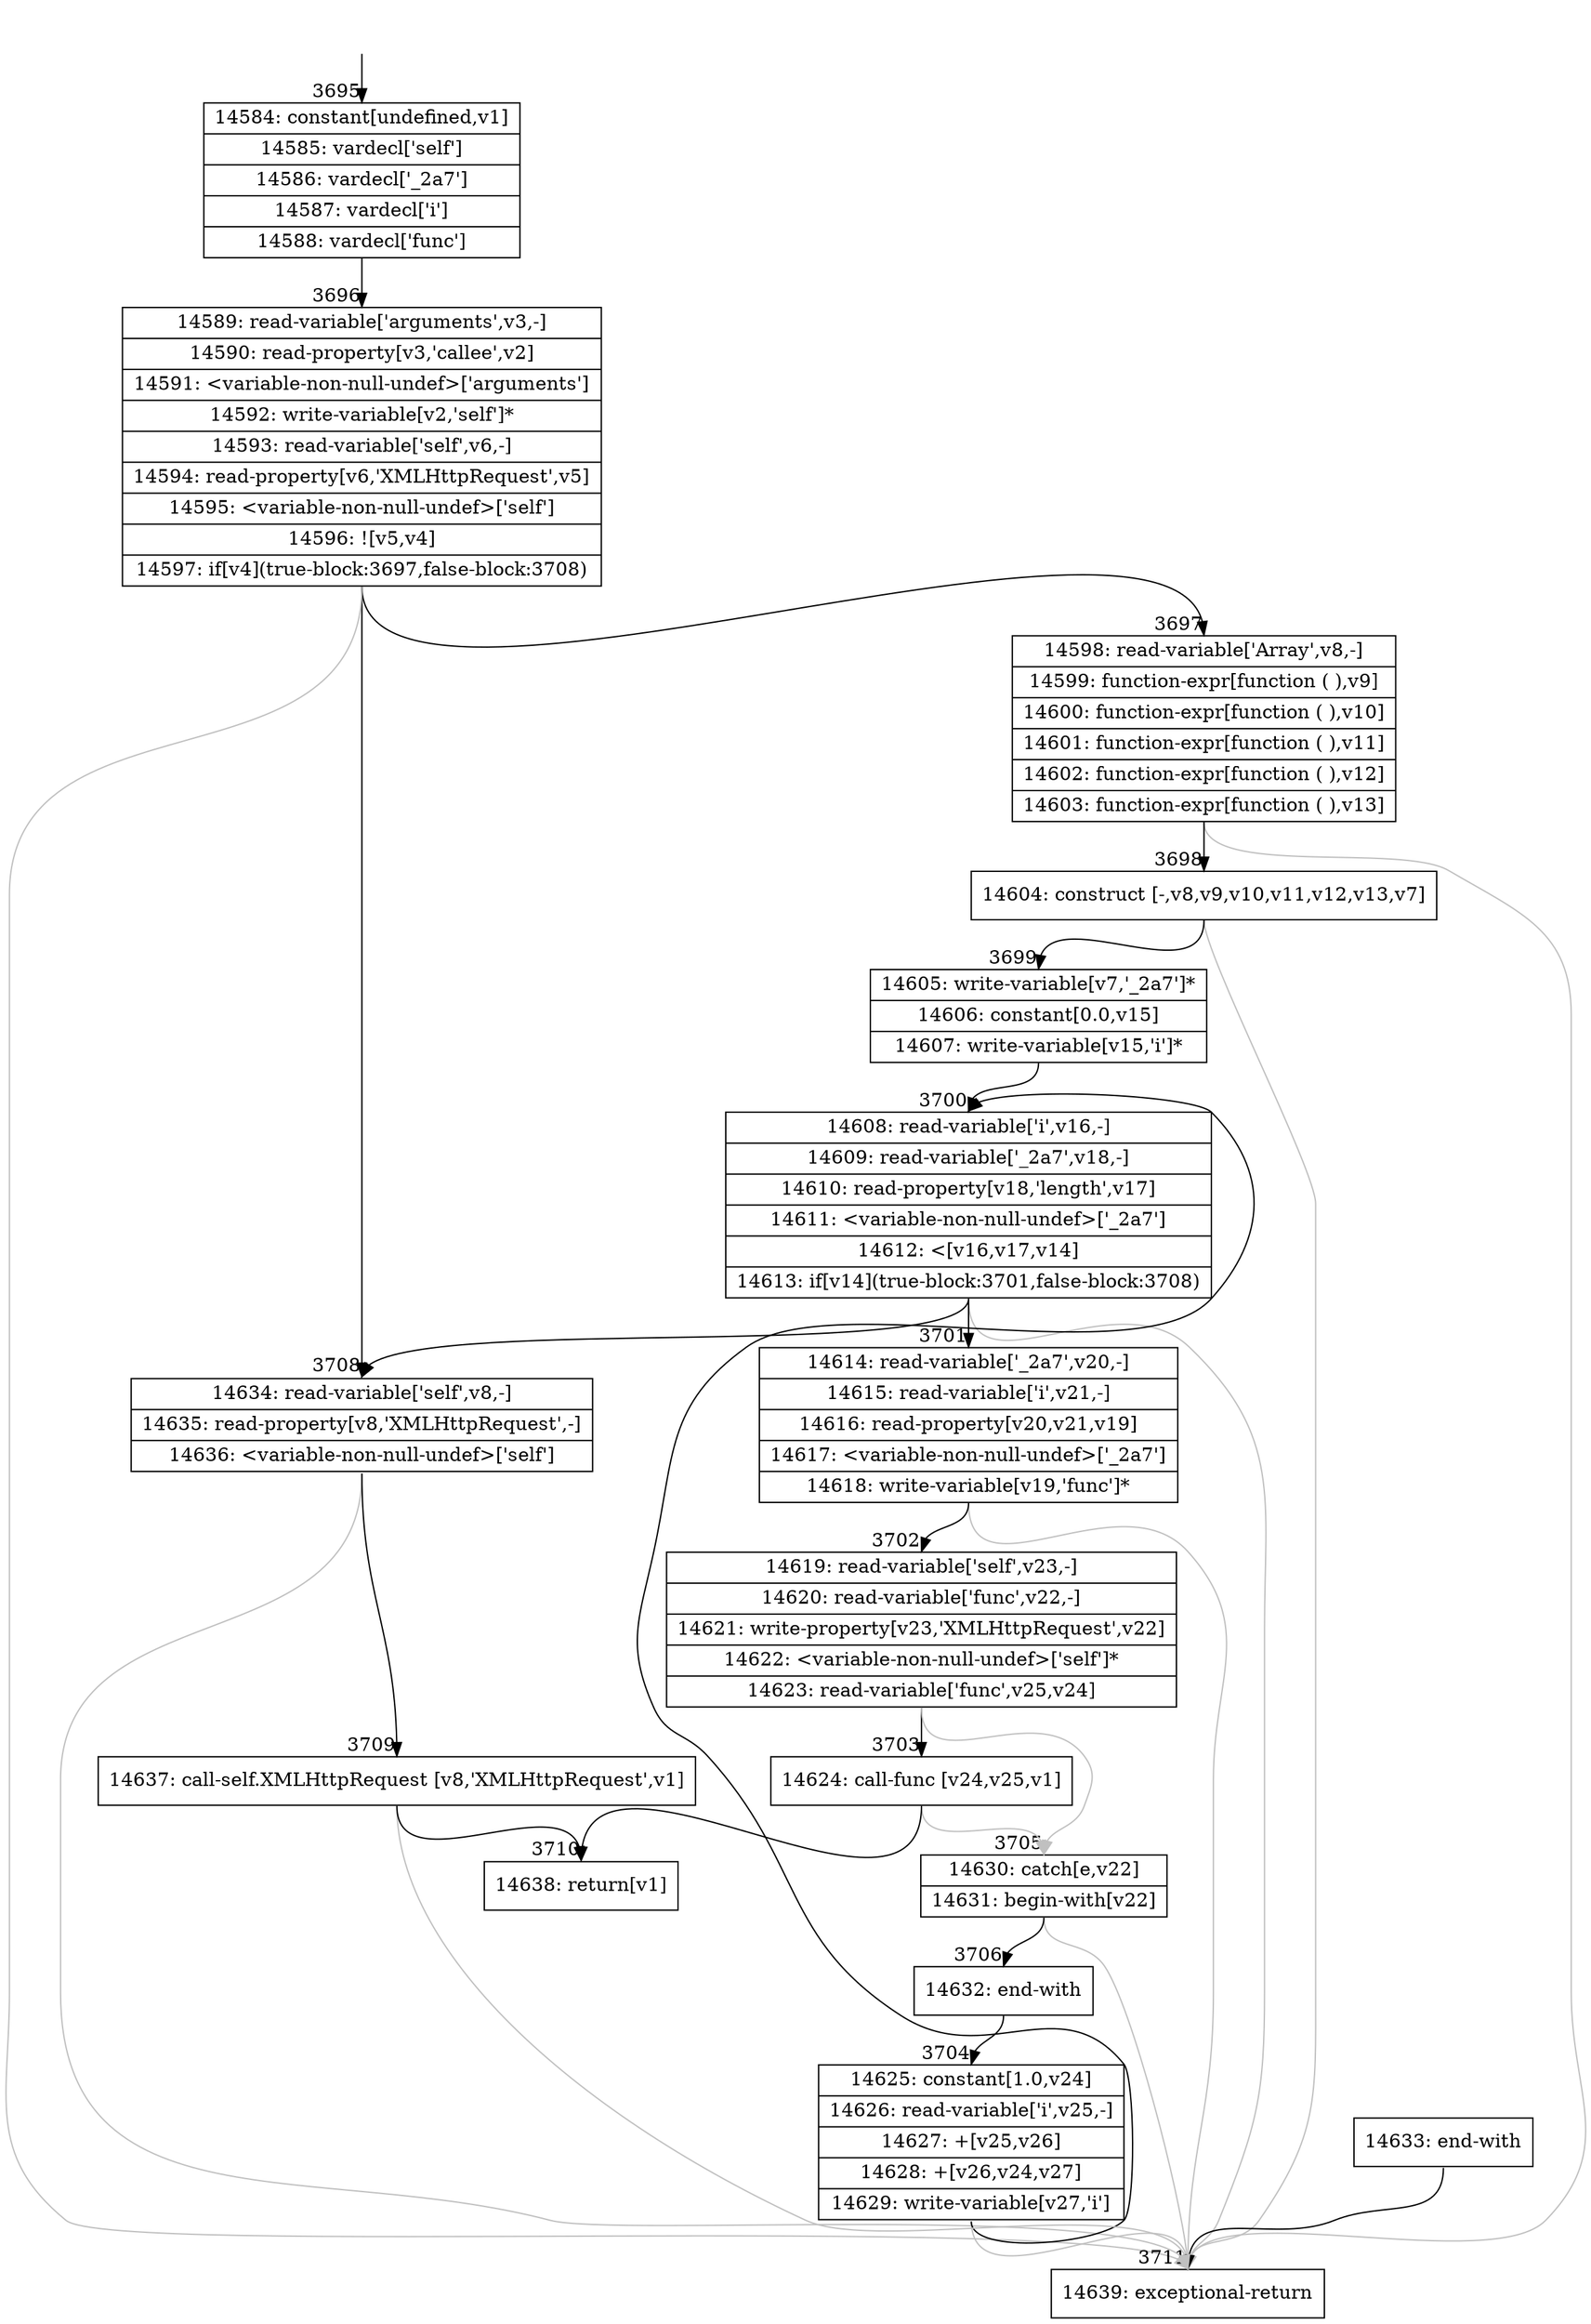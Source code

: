digraph {
rankdir="TD"
BB_entry277[shape=none,label=""];
BB_entry277 -> BB3695 [tailport=s, headport=n, headlabel="    3695"]
BB3695 [shape=record label="{14584: constant[undefined,v1]|14585: vardecl['self']|14586: vardecl['_2a7']|14587: vardecl['i']|14588: vardecl['func']}" ] 
BB3695 -> BB3696 [tailport=s, headport=n, headlabel="      3696"]
BB3696 [shape=record label="{14589: read-variable['arguments',v3,-]|14590: read-property[v3,'callee',v2]|14591: \<variable-non-null-undef\>['arguments']|14592: write-variable[v2,'self']*|14593: read-variable['self',v6,-]|14594: read-property[v6,'XMLHttpRequest',v5]|14595: \<variable-non-null-undef\>['self']|14596: ![v5,v4]|14597: if[v4](true-block:3697,false-block:3708)}" ] 
BB3696 -> BB3697 [tailport=s, headport=n, headlabel="      3697"]
BB3696 -> BB3708 [tailport=s, headport=n, headlabel="      3708"]
BB3696 -> BB3711 [tailport=s, headport=n, color=gray, headlabel="      3711"]
BB3697 [shape=record label="{14598: read-variable['Array',v8,-]|14599: function-expr[function ( ),v9]|14600: function-expr[function ( ),v10]|14601: function-expr[function ( ),v11]|14602: function-expr[function ( ),v12]|14603: function-expr[function ( ),v13]}" ] 
BB3697 -> BB3698 [tailport=s, headport=n, headlabel="      3698"]
BB3697 -> BB3711 [tailport=s, headport=n, color=gray]
BB3698 [shape=record label="{14604: construct [-,v8,v9,v10,v11,v12,v13,v7]}" ] 
BB3698 -> BB3699 [tailport=s, headport=n, headlabel="      3699"]
BB3698 -> BB3711 [tailport=s, headport=n, color=gray]
BB3699 [shape=record label="{14605: write-variable[v7,'_2a7']*|14606: constant[0.0,v15]|14607: write-variable[v15,'i']*}" ] 
BB3699 -> BB3700 [tailport=s, headport=n, headlabel="      3700"]
BB3700 [shape=record label="{14608: read-variable['i',v16,-]|14609: read-variable['_2a7',v18,-]|14610: read-property[v18,'length',v17]|14611: \<variable-non-null-undef\>['_2a7']|14612: \<[v16,v17,v14]|14613: if[v14](true-block:3701,false-block:3708)}" ] 
BB3700 -> BB3701 [tailport=s, headport=n, headlabel="      3701"]
BB3700 -> BB3708 [tailport=s, headport=n]
BB3700 -> BB3711 [tailport=s, headport=n, color=gray]
BB3701 [shape=record label="{14614: read-variable['_2a7',v20,-]|14615: read-variable['i',v21,-]|14616: read-property[v20,v21,v19]|14617: \<variable-non-null-undef\>['_2a7']|14618: write-variable[v19,'func']*}" ] 
BB3701 -> BB3702 [tailport=s, headport=n, headlabel="      3702"]
BB3701 -> BB3711 [tailport=s, headport=n, color=gray]
BB3702 [shape=record label="{14619: read-variable['self',v23,-]|14620: read-variable['func',v22,-]|14621: write-property[v23,'XMLHttpRequest',v22]|14622: \<variable-non-null-undef\>['self']*|14623: read-variable['func',v25,v24]}" ] 
BB3702 -> BB3703 [tailport=s, headport=n, headlabel="      3703"]
BB3702 -> BB3705 [tailport=s, headport=n, color=gray, headlabel="      3705"]
BB3703 [shape=record label="{14624: call-func [v24,v25,v1]}" ] 
BB3703 -> BB3710 [tailport=s, headport=n, headlabel="      3710"]
BB3703 -> BB3705 [tailport=s, headport=n, color=gray]
BB3704 [shape=record label="{14625: constant[1.0,v24]|14626: read-variable['i',v25,-]|14627: +[v25,v26]|14628: +[v26,v24,v27]|14629: write-variable[v27,'i']}" ] 
BB3704 -> BB3700 [tailport=s, headport=n]
BB3704 -> BB3711 [tailport=s, headport=n, color=gray]
BB3705 [shape=record label="{14630: catch[e,v22]|14631: begin-with[v22]}" ] 
BB3705 -> BB3706 [tailport=s, headport=n, headlabel="      3706"]
BB3705 -> BB3711 [tailport=s, headport=n, color=gray]
BB3706 [shape=record label="{14632: end-with}" ] 
BB3706 -> BB3704 [tailport=s, headport=n, headlabel="      3704"]
BB3707 [shape=record label="{14633: end-with}" ] 
BB3707 -> BB3711 [tailport=s, headport=n]
BB3708 [shape=record label="{14634: read-variable['self',v8,-]|14635: read-property[v8,'XMLHttpRequest',-]|14636: \<variable-non-null-undef\>['self']}" ] 
BB3708 -> BB3709 [tailport=s, headport=n, headlabel="      3709"]
BB3708 -> BB3711 [tailport=s, headport=n, color=gray]
BB3709 [shape=record label="{14637: call-self.XMLHttpRequest [v8,'XMLHttpRequest',v1]}" ] 
BB3709 -> BB3710 [tailport=s, headport=n]
BB3709 -> BB3711 [tailport=s, headport=n, color=gray]
BB3710 [shape=record label="{14638: return[v1]}" ] 
BB3711 [shape=record label="{14639: exceptional-return}" ] 
//#$~ 2458
}
